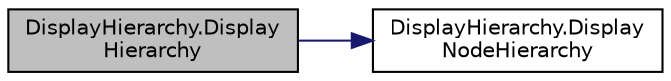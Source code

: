 digraph "DisplayHierarchy.DisplayHierarchy"
{
  edge [fontname="Helvetica",fontsize="10",labelfontname="Helvetica",labelfontsize="10"];
  node [fontname="Helvetica",fontsize="10",shape=record];
  rankdir="LR";
  Node0 [label="DisplayHierarchy.Display\lHierarchy",height=0.2,width=0.4,color="black", fillcolor="grey75", style="filled", fontcolor="black"];
  Node0 -> Node1 [color="midnightblue",fontsize="10",style="solid",fontname="Helvetica"];
  Node1 [label="DisplayHierarchy.Display\lNodeHierarchy",height=0.2,width=0.4,color="black", fillcolor="white", style="filled",URL="$namespace_display_hierarchy.html#a67b11ea8107d831e4239754f35a44d91"];
}
